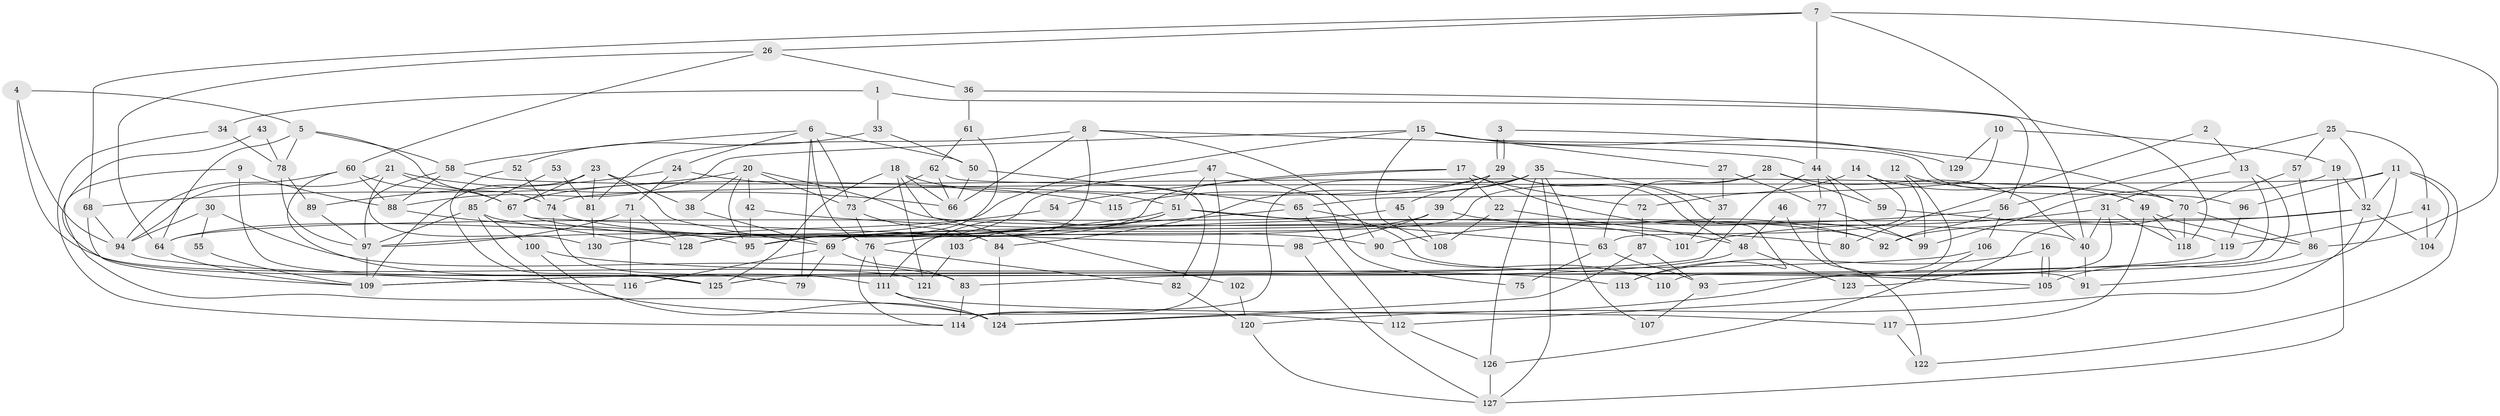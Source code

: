 // coarse degree distribution, {4: 0.2, 2: 0.075, 3: 0.1625, 8: 0.075, 7: 0.175, 6: 0.125, 5: 0.1375, 10: 0.025, 9: 0.025}
// Generated by graph-tools (version 1.1) at 2025/24/03/03/25 07:24:03]
// undirected, 130 vertices, 260 edges
graph export_dot {
graph [start="1"]
  node [color=gray90,style=filled];
  1;
  2;
  3;
  4;
  5;
  6;
  7;
  8;
  9;
  10;
  11;
  12;
  13;
  14;
  15;
  16;
  17;
  18;
  19;
  20;
  21;
  22;
  23;
  24;
  25;
  26;
  27;
  28;
  29;
  30;
  31;
  32;
  33;
  34;
  35;
  36;
  37;
  38;
  39;
  40;
  41;
  42;
  43;
  44;
  45;
  46;
  47;
  48;
  49;
  50;
  51;
  52;
  53;
  54;
  55;
  56;
  57;
  58;
  59;
  60;
  61;
  62;
  63;
  64;
  65;
  66;
  67;
  68;
  69;
  70;
  71;
  72;
  73;
  74;
  75;
  76;
  77;
  78;
  79;
  80;
  81;
  82;
  83;
  84;
  85;
  86;
  87;
  88;
  89;
  90;
  91;
  92;
  93;
  94;
  95;
  96;
  97;
  98;
  99;
  100;
  101;
  102;
  103;
  104;
  105;
  106;
  107;
  108;
  109;
  110;
  111;
  112;
  113;
  114;
  115;
  116;
  117;
  118;
  119;
  120;
  121;
  122;
  123;
  124;
  125;
  126;
  127;
  128;
  129;
  130;
  1 -- 34;
  1 -- 33;
  1 -- 56;
  2 -- 80;
  2 -- 13;
  3 -- 29;
  3 -- 29;
  3 -- 70;
  4 -- 5;
  4 -- 94;
  4 -- 121;
  5 -- 58;
  5 -- 64;
  5 -- 74;
  5 -- 78;
  6 -- 76;
  6 -- 58;
  6 -- 24;
  6 -- 50;
  6 -- 73;
  6 -- 79;
  7 -- 40;
  7 -- 44;
  7 -- 26;
  7 -- 68;
  7 -- 86;
  8 -- 90;
  8 -- 44;
  8 -- 66;
  8 -- 69;
  8 -- 81;
  9 -- 125;
  9 -- 88;
  9 -- 124;
  10 -- 65;
  10 -- 19;
  10 -- 129;
  11 -- 104;
  11 -- 74;
  11 -- 32;
  11 -- 91;
  11 -- 96;
  11 -- 122;
  12 -- 124;
  12 -- 99;
  12 -- 49;
  13 -- 31;
  13 -- 125;
  13 -- 93;
  14 -- 49;
  14 -- 63;
  14 -- 72;
  15 -- 64;
  15 -- 88;
  15 -- 27;
  15 -- 96;
  15 -- 108;
  15 -- 129;
  16 -- 105;
  16 -- 105;
  16 -- 113;
  17 -- 72;
  17 -- 22;
  17 -- 54;
  17 -- 99;
  17 -- 128;
  18 -- 51;
  18 -- 66;
  18 -- 102;
  18 -- 121;
  18 -- 125;
  19 -- 32;
  19 -- 127;
  19 -- 99;
  20 -- 73;
  20 -- 68;
  20 -- 38;
  20 -- 40;
  20 -- 42;
  20 -- 95;
  21 -- 94;
  21 -- 67;
  21 -- 66;
  21 -- 130;
  22 -- 108;
  22 -- 48;
  23 -- 38;
  23 -- 67;
  23 -- 69;
  23 -- 81;
  23 -- 109;
  24 -- 71;
  24 -- 89;
  24 -- 115;
  25 -- 32;
  25 -- 56;
  25 -- 41;
  25 -- 57;
  26 -- 60;
  26 -- 36;
  26 -- 64;
  27 -- 37;
  27 -- 77;
  28 -- 69;
  28 -- 40;
  28 -- 59;
  28 -- 63;
  29 -- 39;
  29 -- 48;
  29 -- 67;
  29 -- 113;
  29 -- 115;
  30 -- 83;
  30 -- 94;
  30 -- 55;
  31 -- 118;
  31 -- 40;
  31 -- 101;
  31 -- 110;
  32 -- 69;
  32 -- 92;
  32 -- 104;
  32 -- 120;
  33 -- 52;
  33 -- 50;
  34 -- 78;
  34 -- 114;
  35 -- 127;
  35 -- 114;
  35 -- 37;
  35 -- 45;
  35 -- 84;
  35 -- 107;
  35 -- 126;
  36 -- 118;
  36 -- 61;
  37 -- 101;
  38 -- 69;
  39 -- 98;
  39 -- 92;
  39 -- 95;
  40 -- 91;
  41 -- 119;
  41 -- 104;
  42 -- 95;
  42 -- 80;
  43 -- 78;
  43 -- 125;
  44 -- 109;
  44 -- 77;
  44 -- 59;
  44 -- 80;
  45 -- 64;
  45 -- 108;
  46 -- 122;
  46 -- 48;
  47 -- 51;
  47 -- 95;
  47 -- 75;
  47 -- 114;
  48 -- 83;
  48 -- 123;
  49 -- 86;
  49 -- 117;
  49 -- 118;
  50 -- 66;
  50 -- 65;
  51 -- 92;
  51 -- 111;
  51 -- 63;
  51 -- 97;
  51 -- 103;
  52 -- 74;
  52 -- 125;
  53 -- 85;
  53 -- 81;
  54 -- 130;
  55 -- 109;
  56 -- 106;
  56 -- 90;
  56 -- 92;
  57 -- 86;
  57 -- 70;
  58 -- 70;
  58 -- 97;
  58 -- 88;
  59 -- 119;
  60 -- 88;
  60 -- 94;
  60 -- 67;
  60 -- 111;
  61 -- 62;
  61 -- 128;
  62 -- 66;
  62 -- 73;
  62 -- 82;
  63 -- 75;
  63 -- 93;
  64 -- 109;
  65 -- 112;
  65 -- 76;
  65 -- 105;
  67 -- 98;
  67 -- 101;
  68 -- 109;
  68 -- 94;
  69 -- 79;
  69 -- 83;
  69 -- 116;
  70 -- 86;
  70 -- 118;
  70 -- 123;
  71 -- 128;
  71 -- 97;
  71 -- 116;
  72 -- 87;
  73 -- 84;
  73 -- 76;
  74 -- 79;
  74 -- 90;
  76 -- 82;
  76 -- 111;
  76 -- 114;
  77 -- 99;
  77 -- 91;
  78 -- 97;
  78 -- 89;
  81 -- 130;
  82 -- 120;
  83 -- 114;
  84 -- 124;
  85 -- 128;
  85 -- 97;
  85 -- 100;
  85 -- 112;
  86 -- 105;
  87 -- 93;
  87 -- 124;
  88 -- 95;
  89 -- 97;
  90 -- 110;
  93 -- 107;
  94 -- 116;
  96 -- 119;
  97 -- 109;
  98 -- 127;
  100 -- 124;
  100 -- 113;
  102 -- 120;
  103 -- 121;
  105 -- 112;
  106 -- 109;
  106 -- 126;
  111 -- 117;
  111 -- 124;
  112 -- 126;
  117 -- 122;
  119 -- 125;
  120 -- 127;
  126 -- 127;
}

